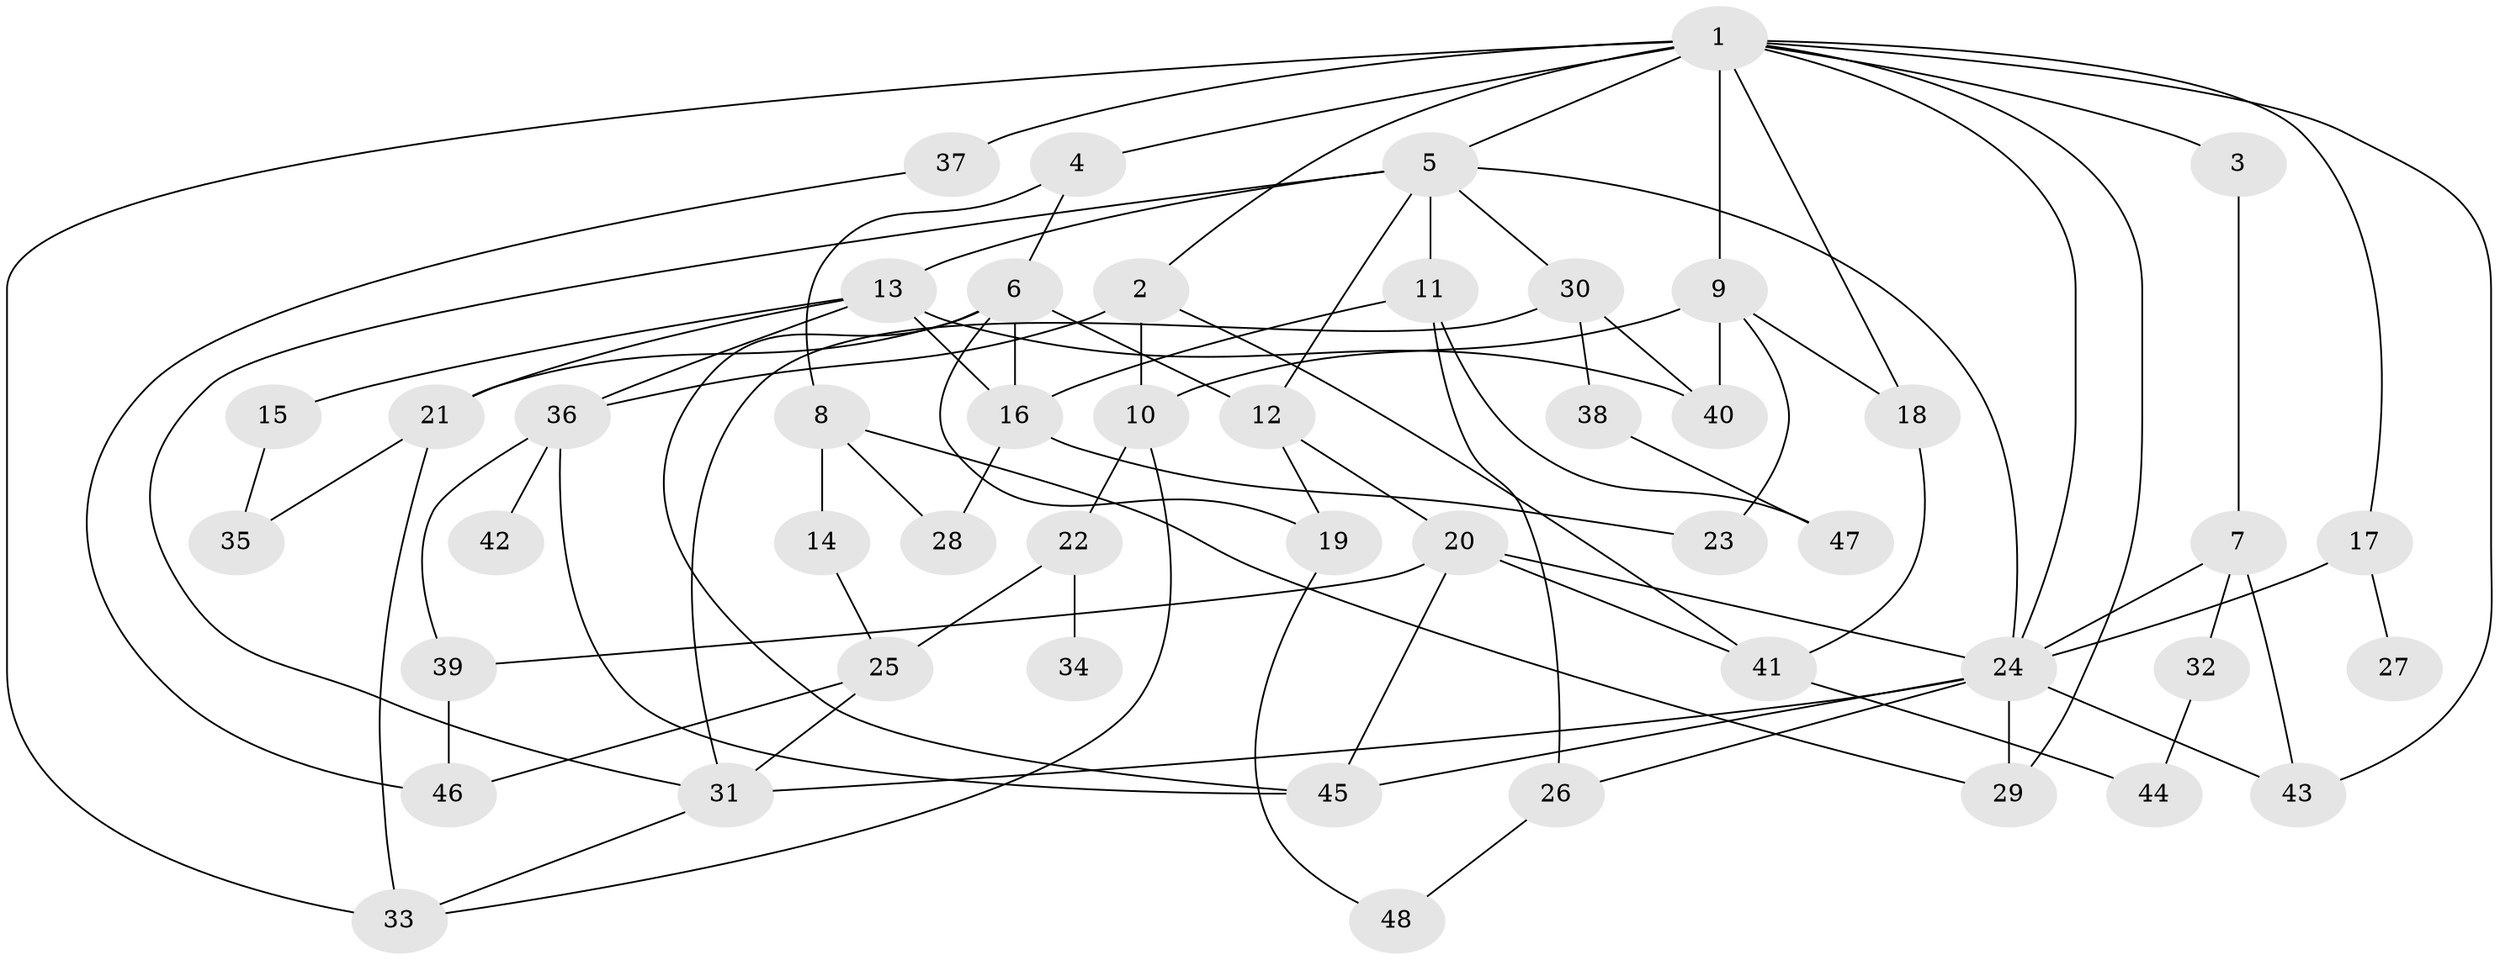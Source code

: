 // original degree distribution, {11: 0.008333333333333333, 2: 0.25, 3: 0.24166666666666667, 4: 0.15833333333333333, 9: 0.008333333333333333, 8: 0.008333333333333333, 7: 0.016666666666666666, 1: 0.24166666666666667, 6: 0.03333333333333333, 5: 0.03333333333333333}
// Generated by graph-tools (version 1.1) at 2025/48/03/04/25 22:48:56]
// undirected, 48 vertices, 87 edges
graph export_dot {
  node [color=gray90,style=filled];
  1;
  2;
  3;
  4;
  5;
  6;
  7;
  8;
  9;
  10;
  11;
  12;
  13;
  14;
  15;
  16;
  17;
  18;
  19;
  20;
  21;
  22;
  23;
  24;
  25;
  26;
  27;
  28;
  29;
  30;
  31;
  32;
  33;
  34;
  35;
  36;
  37;
  38;
  39;
  40;
  41;
  42;
  43;
  44;
  45;
  46;
  47;
  48;
  1 -- 2 [weight=1.0];
  1 -- 3 [weight=1.0];
  1 -- 4 [weight=1.0];
  1 -- 5 [weight=1.0];
  1 -- 9 [weight=1.0];
  1 -- 17 [weight=1.0];
  1 -- 18 [weight=1.0];
  1 -- 24 [weight=1.0];
  1 -- 29 [weight=1.0];
  1 -- 33 [weight=1.0];
  1 -- 37 [weight=2.0];
  1 -- 43 [weight=1.0];
  2 -- 10 [weight=1.0];
  2 -- 36 [weight=2.0];
  2 -- 41 [weight=1.0];
  3 -- 7 [weight=1.0];
  4 -- 6 [weight=1.0];
  4 -- 8 [weight=1.0];
  5 -- 11 [weight=2.0];
  5 -- 12 [weight=1.0];
  5 -- 13 [weight=1.0];
  5 -- 24 [weight=1.0];
  5 -- 30 [weight=1.0];
  5 -- 31 [weight=1.0];
  6 -- 12 [weight=1.0];
  6 -- 16 [weight=1.0];
  6 -- 19 [weight=1.0];
  6 -- 21 [weight=2.0];
  6 -- 45 [weight=1.0];
  7 -- 24 [weight=1.0];
  7 -- 32 [weight=1.0];
  7 -- 43 [weight=1.0];
  8 -- 14 [weight=1.0];
  8 -- 28 [weight=1.0];
  8 -- 29 [weight=1.0];
  9 -- 10 [weight=2.0];
  9 -- 18 [weight=1.0];
  9 -- 23 [weight=1.0];
  9 -- 40 [weight=1.0];
  10 -- 22 [weight=1.0];
  10 -- 33 [weight=1.0];
  11 -- 16 [weight=1.0];
  11 -- 26 [weight=1.0];
  11 -- 47 [weight=1.0];
  12 -- 19 [weight=1.0];
  12 -- 20 [weight=1.0];
  13 -- 15 [weight=1.0];
  13 -- 16 [weight=2.0];
  13 -- 21 [weight=1.0];
  13 -- 36 [weight=1.0];
  13 -- 40 [weight=2.0];
  14 -- 25 [weight=1.0];
  15 -- 35 [weight=1.0];
  16 -- 23 [weight=2.0];
  16 -- 28 [weight=3.0];
  17 -- 24 [weight=2.0];
  17 -- 27 [weight=1.0];
  18 -- 41 [weight=1.0];
  19 -- 48 [weight=1.0];
  20 -- 24 [weight=1.0];
  20 -- 39 [weight=1.0];
  20 -- 41 [weight=1.0];
  20 -- 45 [weight=1.0];
  21 -- 33 [weight=1.0];
  21 -- 35 [weight=1.0];
  22 -- 25 [weight=3.0];
  22 -- 34 [weight=1.0];
  24 -- 26 [weight=1.0];
  24 -- 29 [weight=1.0];
  24 -- 31 [weight=1.0];
  24 -- 43 [weight=1.0];
  24 -- 45 [weight=1.0];
  25 -- 31 [weight=1.0];
  25 -- 46 [weight=1.0];
  26 -- 48 [weight=1.0];
  30 -- 31 [weight=1.0];
  30 -- 38 [weight=1.0];
  30 -- 40 [weight=1.0];
  31 -- 33 [weight=1.0];
  32 -- 44 [weight=1.0];
  36 -- 39 [weight=1.0];
  36 -- 42 [weight=1.0];
  36 -- 45 [weight=2.0];
  37 -- 46 [weight=1.0];
  38 -- 47 [weight=1.0];
  39 -- 46 [weight=1.0];
  41 -- 44 [weight=1.0];
}

